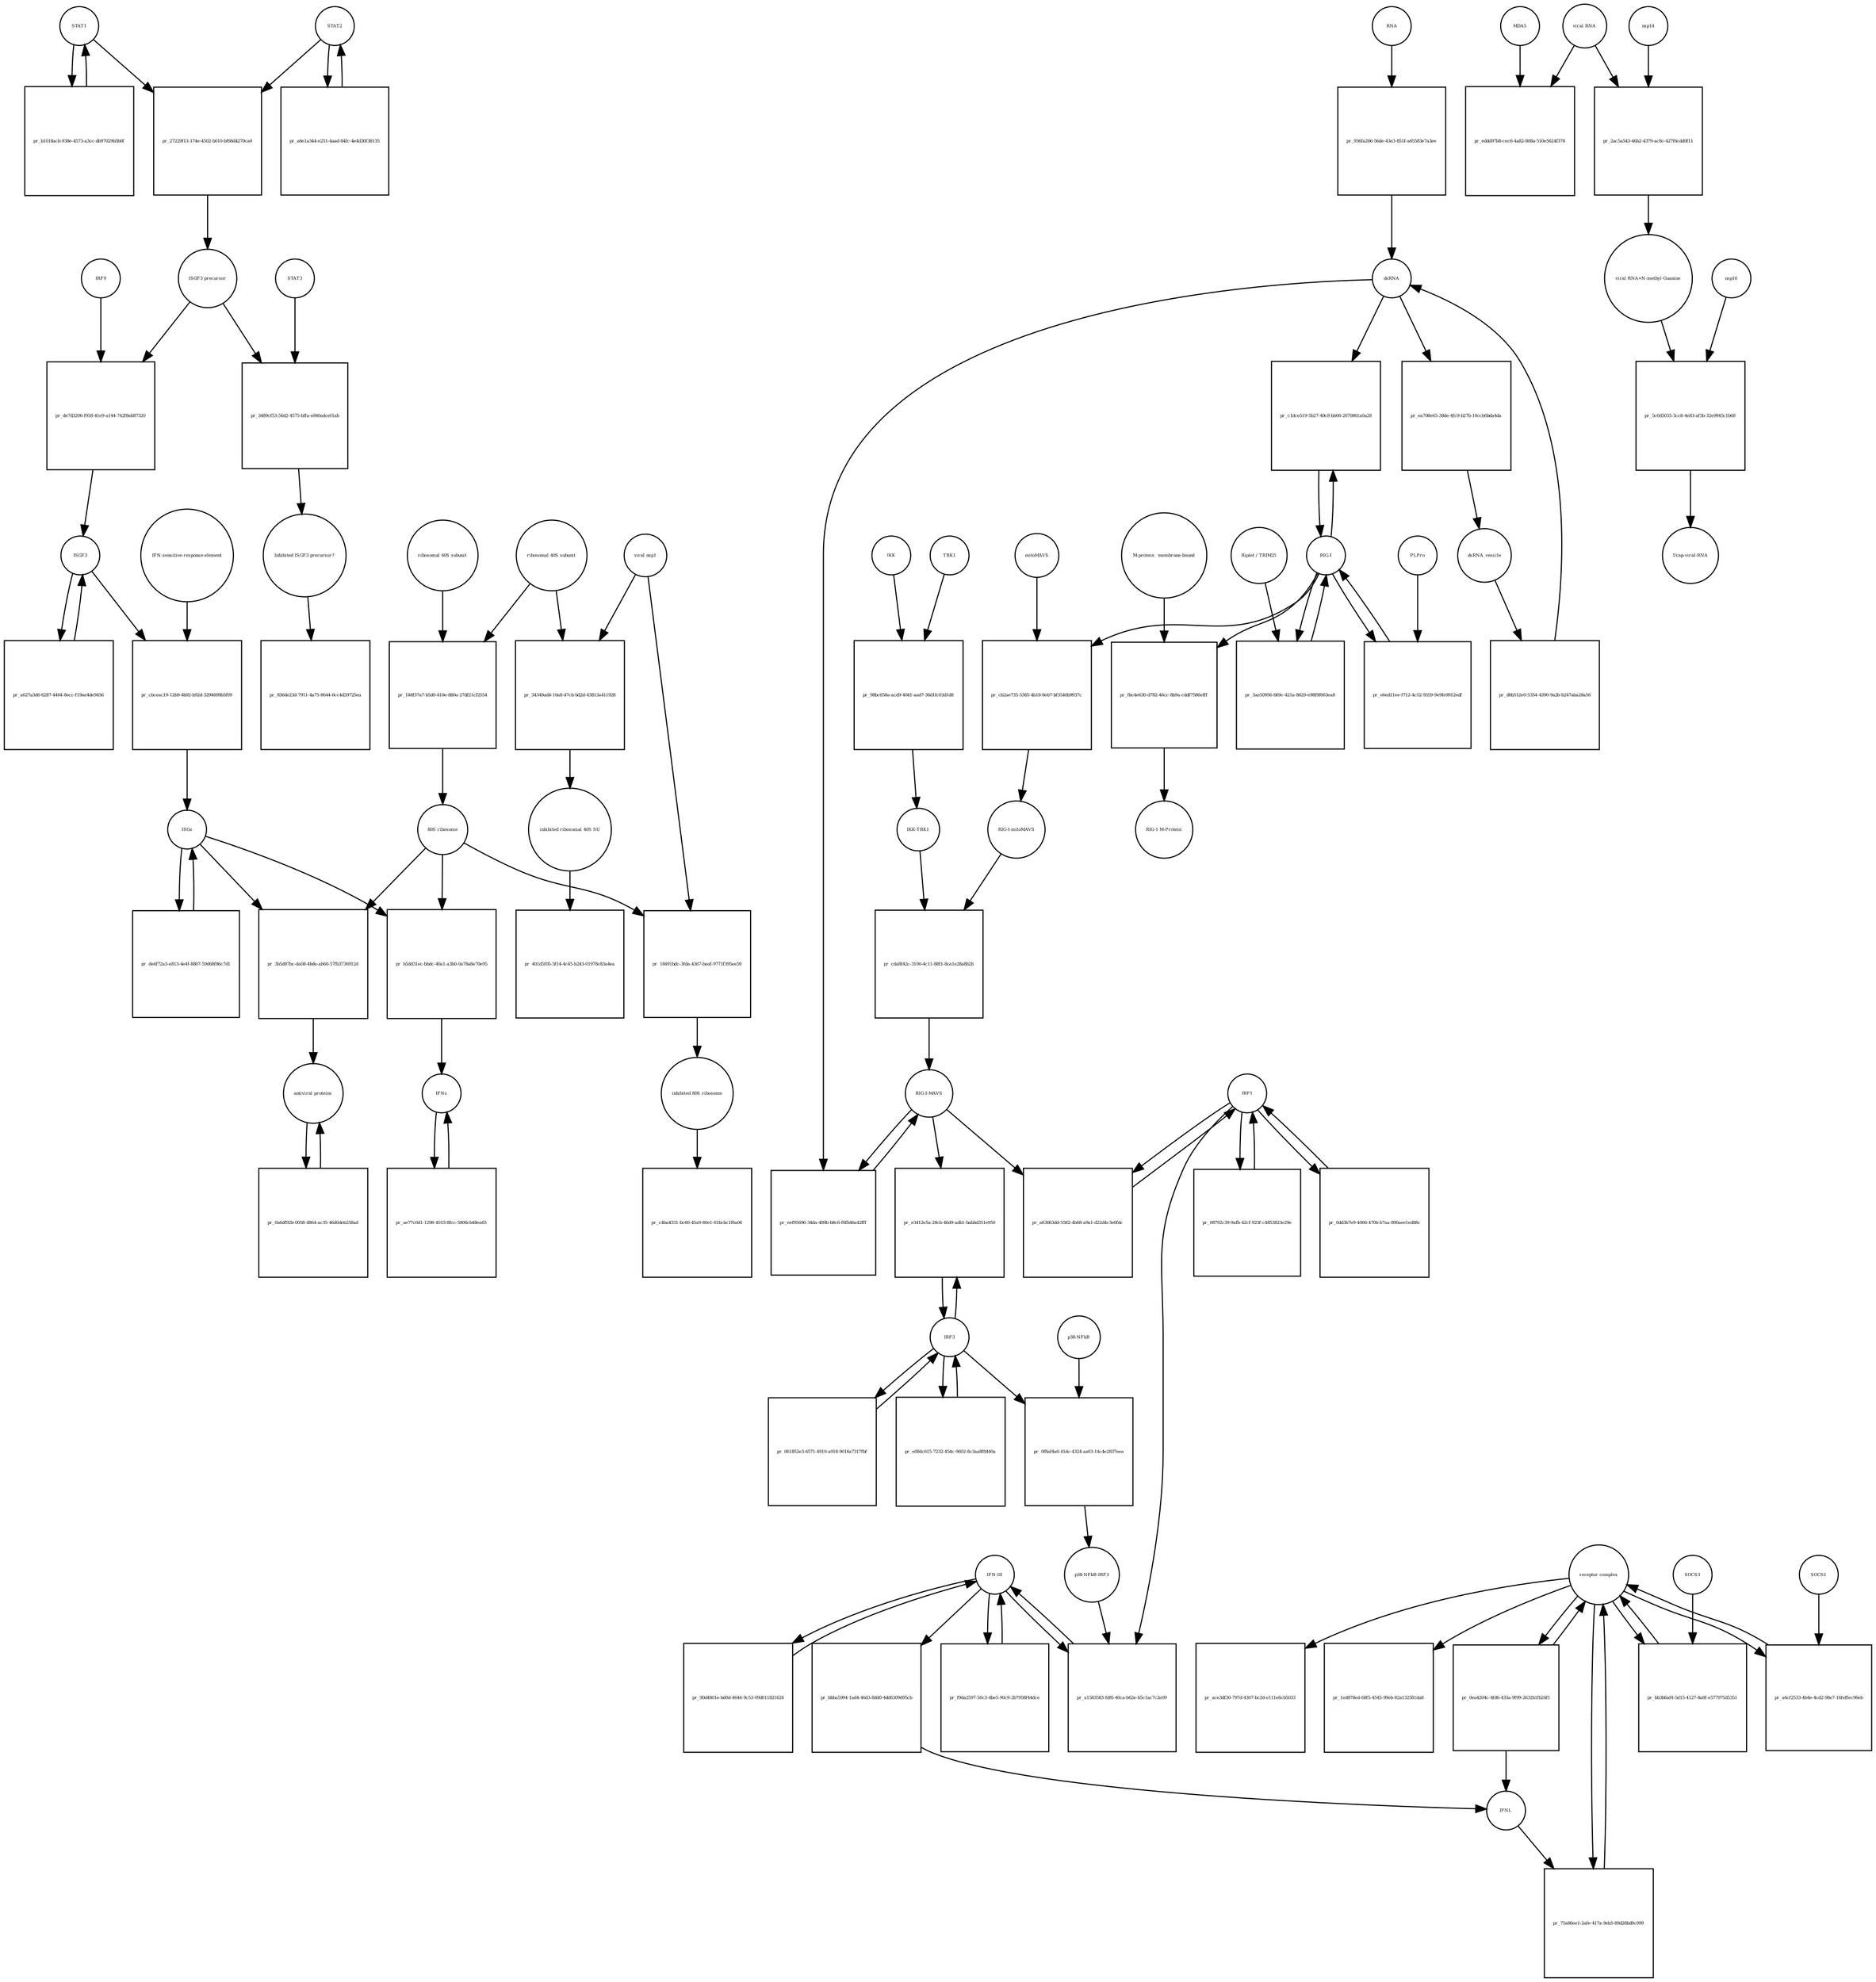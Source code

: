 strict digraph  {
STAT1 [annotation="", bipartite=0, cls=macromolecule, fontsize=4, label=STAT1, shape=circle];
"pr_27229f13-174e-4502-b010-bf68d4270ca0" [annotation="", bipartite=1, cls=process, fontsize=4, label="pr_27229f13-174e-4502-b010-bf68d4270ca0", shape=square];
STAT2 [annotation="", bipartite=0, cls=macromolecule, fontsize=4, label=STAT2, shape=circle];
"ISGF3 precursor" [annotation="", bipartite=0, cls=complex, fontsize=4, label="ISGF3 precursor", shape=circle];
"pr_de7d3206-f958-41e9-a144-742f8eb87320" [annotation="", bipartite=1, cls=process, fontsize=4, label="pr_de7d3206-f958-41e9-a144-742f8eb87320", shape=square];
IRF9 [annotation="", bipartite=0, cls=macromolecule, fontsize=4, label=IRF9, shape=circle];
ISGF3 [annotation="", bipartite=0, cls=complex, fontsize=4, label=ISGF3, shape=circle];
"pr_b1018acb-938e-4573-a3cc-db97029b5b0f" [annotation="", bipartite=1, cls=process, fontsize=4, label="pr_b1018acb-938e-4573-a3cc-db97029b5b0f", shape=square];
"pr_a6e1a344-e251-4aad-84fc-4e4d30f38135" [annotation="", bipartite=1, cls=process, fontsize=4, label="pr_a6e1a344-e251-4aad-84fc-4e4d30f38135", shape=square];
"receptor complex" [annotation="", bipartite=0, cls=complex, fontsize=4, label="receptor complex", shape=circle];
"pr_75a86ee1-2afe-417a-9eb5-89d26bd9c099" [annotation="", bipartite=1, cls=process, fontsize=4, label="pr_75a86ee1-2afe-417a-9eb5-89d26bd9c099", shape=square];
IFNL [annotation="", bipartite=0, cls=macromolecule, fontsize=4, label=IFNL, shape=circle];
"IFN-sensitive-response-element" [annotation="", bipartite=0, cls="nucleic acid feature", fontsize=4, label="IFN-sensitive-response-element", shape=circle];
"pr_cbceac19-12b9-4b92-b92d-3294609b5f09" [annotation="", bipartite=1, cls=process, fontsize=4, label="pr_cbceac19-12b9-4b92-b92d-3294609b5f09", shape=square];
ISGs [annotation="", bipartite=0, cls="nucleic acid feature", fontsize=4, label=ISGs, shape=circle];
"pr_b5dd31ec-bbdc-40a1-a3b0-0a78a8e70e95" [annotation="", bipartite=1, cls=process, fontsize=4, label="pr_b5dd31ec-bbdc-40a1-a3b0-0a78a8e70e95", shape=square];
IFNs [annotation="", bipartite=0, cls=macromolecule, fontsize=4, label=IFNs, shape=circle];
"80S ribosome" [annotation="", bipartite=0, cls=complex, fontsize=4, label="80S ribosome", shape=circle];
"pr_3b5d87bc-da08-4bde-ab60-57fb3736912d" [annotation="", bipartite=1, cls=process, fontsize=4, label="pr_3b5d87bc-da08-4bde-ab60-57fb3736912d", shape=square];
"antiviral proteins" [annotation="", bipartite=0, cls=macromolecule, fontsize=4, label="antiviral proteins", shape=circle];
"pr_a627a3d6-6287-4464-8ecc-f19ae4de9456" [annotation="", bipartite=1, cls=process, fontsize=4, label="pr_a627a3d6-6287-4464-8ecc-f19ae4de9456", shape=square];
"pr_de4f72a3-e813-4e4f-8807-59d68f86c7d1" [annotation="", bipartite=1, cls=process, fontsize=4, label="pr_de4f72a3-e813-4e4f-8807-59d68f86c7d1", shape=square];
"pr_0a6df92b-0058-4864-ac35-46d0deb258ad" [annotation="", bipartite=1, cls=process, fontsize=4, label="pr_0a6df92b-0058-4864-ac35-46d0deb258ad", shape=square];
"viral RNA" [annotation="", bipartite=0, cls="nucleic acid feature", fontsize=4, label="viral RNA", shape=circle];
"pr_eddd97b8-cec6-4a82-808a-510e5624f378" [annotation="", bipartite=1, cls=process, fontsize=4, label="pr_eddd97b8-cec6-4a82-808a-510e5624f378", shape=square];
MDA5 [annotation="", bipartite=0, cls=macromolecule, fontsize=4, label=MDA5, shape=circle];
"pr_2ac5a543-46b2-4379-ac8c-427f6cdd0f11" [annotation="", bipartite=1, cls=process, fontsize=4, label="pr_2ac5a543-46b2-4379-ac8c-427f6cdd0f11", shape=square];
"viral RNA+N-methyl-Guanine" [annotation="", bipartite=0, cls="nucleic acid feature", fontsize=4, label="viral RNA+N-methyl-Guanine", shape=circle];
nsp14 [annotation="", bipartite=0, cls=macromolecule, fontsize=4, label=nsp14, shape=circle];
"pr_5c0d5035-3cc8-4e83-af3b-32e9945c1b68" [annotation="", bipartite=1, cls=process, fontsize=4, label="pr_5c0d5035-3cc8-4e83-af3b-32e9945c1b68", shape=square];
"5'cap-viral-RNA" [annotation="", bipartite=0, cls="nucleic acid feature", fontsize=4, label="5'cap-viral-RNA", shape=circle];
nsp16 [annotation="", bipartite=0, cls=macromolecule, fontsize=4, label=nsp16, shape=circle];
IKK [annotation="", bipartite=0, cls=macromolecule, fontsize=4, label=IKK, shape=circle];
"pr_98bc658a-acd9-4041-aad7-36d1fc03d1d8" [annotation="", bipartite=1, cls=process, fontsize=4, label="pr_98bc658a-acd9-4041-aad7-36d1fc03d1d8", shape=square];
TBK1 [annotation="", bipartite=0, cls=macromolecule, fontsize=4, label=TBK1, shape=circle];
"IKK-TBK1" [annotation="", bipartite=0, cls=complex, fontsize=4, label="IKK-TBK1", shape=circle];
IRF3 [annotation="", bipartite=0, cls=macromolecule, fontsize=4, label=IRF3, shape=circle];
"pr_e3412e5a-28cb-46d9-adb1-babbd351e950" [annotation="", bipartite=1, cls=process, fontsize=4, label="pr_e3412e5a-28cb-46d9-adb1-babbd351e950", shape=square];
"RIG-I-MAVS" [annotation="", bipartite=0, cls=complex, fontsize=4, label="RIG-I-MAVS", shape=circle];
"pr_eef95696-34da-489b-b8c6-f6fb46a42fff" [annotation="", bipartite=1, cls=process, fontsize=4, label="pr_eef95696-34da-489b-b8c6-f6fb46a42fff", shape=square];
dsRNA [annotation="", bipartite=0, cls="nucleic acid feature", fontsize=4, label=dsRNA, shape=circle];
IRF1 [annotation="", bipartite=0, cls=macromolecule, fontsize=4, label=IRF1, shape=circle];
"pr_a63663dd-5582-4b68-a9a1-d22d4c3e0fdc" [annotation="", bipartite=1, cls=process, fontsize=4, label="pr_a63663dd-5582-4b68-a9a1-d22d4c3e0fdc", shape=square];
"IFN-III" [annotation="", bipartite=0, cls=macromolecule, fontsize=4, label="IFN-III", shape=circle];
"pr_f9da2597-50c3-4be5-90c9-2b7958f44dce" [annotation="", bipartite=1, cls=process, fontsize=4, label="pr_f9da2597-50c3-4be5-90c9-2b7958f44dce", shape=square];
"pr_90d4801e-bd0d-4644-9c53-09d011821624" [annotation="", bipartite=1, cls=process, fontsize=4, label="pr_90d4801e-bd0d-4644-9c53-09d011821624", shape=square];
"pr_a1583583-fdf6-40ca-b62e-b5c1ac7c2e09" [annotation="", bipartite=1, cls=process, fontsize=4, label="pr_a1583583-fdf6-40ca-b62e-b5c1ac7c2e09", shape=square];
"p38-NFkB-IRF3" [annotation="", bipartite=0, cls=complex, fontsize=4, label="p38-NFkB-IRF3", shape=circle];
"pr_bbba5994-1ad4-46d3-8dd0-4dd6309d95cb" [annotation="", bipartite=1, cls=process, fontsize=4, label="pr_bbba5994-1ad4-46d3-8dd0-4dd6309d95cb", shape=square];
"RIG-I" [annotation="", bipartite=0, cls=macromolecule, fontsize=4, label="RIG-I", shape=circle];
"pr_c1dce519-5b27-40c8-bb06-2670861a0a28" [annotation="", bipartite=1, cls=process, fontsize=4, label="pr_c1dce519-5b27-40c8-bb06-2670861a0a28", shape=square];
"RIG-I-mitoMAVS" [annotation="", bipartite=0, cls=complex, fontsize=4, label="RIG-I-mitoMAVS", shape=circle];
"pr_cda8f42c-3100-4c11-88f1-8ca1e28a8b2b" [annotation="", bipartite=1, cls=process, fontsize=4, label="pr_cda8f42c-3100-4c11-88f1-8ca1e28a8b2b", shape=square];
"p38-NFkB" [annotation="", bipartite=0, cls=complex, fontsize=4, label="p38-NFkB", shape=circle];
"pr_0f8af4a6-41dc-4324-aa03-14c4e2837eea" [annotation="", bipartite=1, cls=process, fontsize=4, label="pr_0f8af4a6-41dc-4324-aa03-14c4e2837eea", shape=square];
"pr_ea708e65-38de-4fc9-b27b-10ccb6bda4da" [annotation="", bipartite=1, cls=process, fontsize=4, label="pr_ea708e65-38de-4fc9-b27b-10ccb6bda4da", shape=square];
dsRNA_vesicle [annotation="", bipartite=0, cls="nucleic acid feature", fontsize=4, label=dsRNA_vesicle, shape=circle];
"pr_d0b512e0-5354-4390-9a2b-b247aba28a56" [annotation="", bipartite=1, cls=process, fontsize=4, label="pr_d0b512e0-5354-4390-9a2b-b247aba28a56", shape=square];
"pr_061852e3-6571-4910-a918-9016a7317fbf" [annotation="", bipartite=1, cls=process, fontsize=4, label="pr_061852e3-6571-4910-a918-9016a7317fbf", shape=square];
"pr_e084c615-7232-454c-9602-8c3aa8f8440a" [annotation="", bipartite=1, cls=process, fontsize=4, label="pr_e084c615-7232-454c-9602-8c3aa8f8440a", shape=square];
"pr_08792c39-9afb-42cf-923f-c4853823e29e" [annotation="", bipartite=1, cls=process, fontsize=4, label="pr_08792c39-9afb-42cf-923f-c4853823e29e", shape=square];
"pr_0dd3b7e9-4066-470b-b7aa-890aee1ed88c" [annotation="", bipartite=1, cls=process, fontsize=4, label="pr_0dd3b7e9-4066-470b-b7aa-890aee1ed88c", shape=square];
RNA [annotation="", bipartite=0, cls="nucleic acid feature", fontsize=4, label=RNA, shape=circle];
"pr_936fa266-56de-43e3-851f-a65583e7a3ee" [annotation="", bipartite=1, cls=process, fontsize=4, label="pr_936fa266-56de-43e3-851f-a65583e7a3ee", shape=square];
"ribosomal 60S subunit" [annotation="", bipartite=0, cls=complex, fontsize=4, label="ribosomal 60S subunit", shape=circle];
"pr_148f37a7-b5d0-410e-880a-27df21cf2554" [annotation="", bipartite=1, cls=process, fontsize=4, label="pr_148f37a7-b5d0-410e-880a-27df21cf2554", shape=square];
"ribosomal 40S subunit" [annotation="", bipartite=0, cls=complex, fontsize=4, label="ribosomal 40S subunit", shape=circle];
"pr_34349ad4-10a8-47cb-bd2d-43813a411928" [annotation="", bipartite=1, cls=process, fontsize=4, label="pr_34349ad4-10a8-47cb-bd2d-43813a411928", shape=square];
"viral nsp1" [annotation="", bipartite=0, cls=macromolecule, fontsize=4, label="viral nsp1", shape=circle];
"inhibited ribosomal 40S SU" [annotation="urn_miriam_doi_10.1101%2F2020.05.18.102467", bipartite=0, cls=complex, fontsize=4, label="inhibited ribosomal 40S SU", shape=circle];
"pr_18491bdc-3fda-4367-beaf-9771f395ee59" [annotation="", bipartite=1, cls=process, fontsize=4, label="pr_18491bdc-3fda-4367-beaf-9771f395ee59", shape=square];
"inhibited 80S ribosome" [annotation="", bipartite=0, cls=complex, fontsize=4, label="inhibited 80S ribosome", shape=circle];
"pr_3489cf53-56d2-4575-bffa-e840adcef1ab" [annotation="", bipartite=1, cls=process, fontsize=4, label="pr_3489cf53-56d2-4575-bffa-e840adcef1ab", shape=square];
STAT3 [annotation="", bipartite=0, cls=macromolecule, fontsize=4, label=STAT3, shape=circle];
"Inhibited ISGF3 precursor?" [annotation="", bipartite=0, cls=complex, fontsize=4, label="Inhibited ISGF3 precursor?", shape=circle];
"pr_ae77c0d1-1298-4103-8fcc-5806cb48ea65" [annotation="", bipartite=1, cls=process, fontsize=4, label="pr_ae77c0d1-1298-4103-8fcc-5806cb48ea65", shape=square];
"pr_bb3b6af4-5d15-4127-8a8f-e577975d5351" [annotation="", bipartite=1, cls=process, fontsize=4, label="pr_bb3b6af4-5d15-4127-8a8f-e577975d5351", shape=square];
SOCS3 [annotation="", bipartite=0, cls=macromolecule, fontsize=4, label=SOCS3, shape=circle];
"pr_a6cf2533-4b4e-4cd2-98e7-16feffec96eb" [annotation="", bipartite=1, cls=process, fontsize=4, label="pr_a6cf2533-4b4e-4cd2-98e7-16feffec96eb", shape=square];
SOCS1 [annotation="", bipartite=0, cls=macromolecule, fontsize=4, label=SOCS1, shape=circle];
"pr_836de23d-7911-4a75-8644-6cc4d39725ea" [annotation="", bipartite=1, cls=process, fontsize=4, label="pr_836de23d-7911-4a75-8644-6cc4d39725ea", shape=square];
"pr_ace3df30-797d-4307-bc2d-e111e6cb5033" [annotation="", bipartite=1, cls=process, fontsize=4, label="pr_ace3df30-797d-4307-bc2d-e111e6cb5033", shape=square];
"pr_1ed878ed-68f5-4545-99eb-82a132581da8" [annotation="", bipartite=1, cls=process, fontsize=4, label="pr_1ed878ed-68f5-4545-99eb-82a132581da8", shape=square];
"pr_c4ba4331-bc60-45a9-80e1-61bcbc1f6a06" [annotation="", bipartite=1, cls=process, fontsize=4, label="pr_c4ba4331-bc60-45a9-80e1-61bcbc1f6a06", shape=square];
"pr_401d5f05-5f14-4c45-b243-01978c83a4ea" [annotation="", bipartite=1, cls=process, fontsize=4, label="pr_401d5f05-5f14-4c45-b243-01978c83a4ea", shape=square];
"pr_0ea4204c-4fd6-433a-9f99-2632b1fb24f1" [annotation="", bipartite=1, cls=process, fontsize=4, label="pr_0ea4204c-4fd6-433a-9f99-2632b1fb24f1", shape=square];
"M-protein_ membrane-bound" [annotation="", bipartite=0, cls=macromolecule, fontsize=4, label="M-protein_ membrane-bound", shape=circle];
"pr_fbc4e630-d782-46cc-8b9a-cddf7586efff" [annotation="", bipartite=1, cls=process, fontsize=4, label="pr_fbc4e630-d782-46cc-8b9a-cddf7586efff", shape=square];
"RIG-1 M-Protein" [annotation="", bipartite=0, cls=complex, fontsize=4, label="RIG-1 M-Protein", shape=circle];
"pr_cb2ae735-5365-4b18-8eb7-bf3540b9937c" [annotation="", bipartite=1, cls=process, fontsize=4, label="pr_cb2ae735-5365-4b18-8eb7-bf3540b9937c", shape=square];
mitoMAVS [annotation="", bipartite=0, cls=macromolecule, fontsize=4, label=mitoMAVS, shape=circle];
"pr_3ae50956-669c-421a-8629-e98f9f063ea8" [annotation="", bipartite=1, cls=process, fontsize=4, label="pr_3ae50956-669c-421a-8629-e98f9f063ea8", shape=square];
"Riplet / TRIM25" [annotation="", bipartite=0, cls=macromolecule, fontsize=4, label="Riplet / TRIM25", shape=circle];
"pr_e6ed11ee-f712-4c52-9559-9e9fe9912edf" [annotation="", bipartite=1, cls=process, fontsize=4, label="pr_e6ed11ee-f712-4c52-9559-9e9fe9912edf", shape=square];
PLPro [annotation="", bipartite=0, cls=macromolecule, fontsize=4, label=PLPro, shape=circle];
STAT1 -> "pr_27229f13-174e-4502-b010-bf68d4270ca0"  [annotation="", interaction_type=consumption];
STAT1 -> "pr_b1018acb-938e-4573-a3cc-db97029b5b0f"  [annotation="", interaction_type=consumption];
"pr_27229f13-174e-4502-b010-bf68d4270ca0" -> "ISGF3 precursor"  [annotation="", interaction_type=production];
STAT2 -> "pr_27229f13-174e-4502-b010-bf68d4270ca0"  [annotation="", interaction_type=consumption];
STAT2 -> "pr_a6e1a344-e251-4aad-84fc-4e4d30f38135"  [annotation="", interaction_type=consumption];
"ISGF3 precursor" -> "pr_de7d3206-f958-41e9-a144-742f8eb87320"  [annotation="", interaction_type=consumption];
"ISGF3 precursor" -> "pr_3489cf53-56d2-4575-bffa-e840adcef1ab"  [annotation="", interaction_type=consumption];
"pr_de7d3206-f958-41e9-a144-742f8eb87320" -> ISGF3  [annotation="", interaction_type=production];
IRF9 -> "pr_de7d3206-f958-41e9-a144-742f8eb87320"  [annotation="", interaction_type=consumption];
ISGF3 -> "pr_cbceac19-12b9-4b92-b92d-3294609b5f09"  [annotation="", interaction_type="necessary stimulation"];
ISGF3 -> "pr_a627a3d6-6287-4464-8ecc-f19ae4de9456"  [annotation="", interaction_type=consumption];
"pr_b1018acb-938e-4573-a3cc-db97029b5b0f" -> STAT1  [annotation="", interaction_type=production];
"pr_a6e1a344-e251-4aad-84fc-4e4d30f38135" -> STAT2  [annotation="", interaction_type=production];
"receptor complex" -> "pr_75a86ee1-2afe-417a-9eb5-89d26bd9c099"  [annotation="", interaction_type=consumption];
"receptor complex" -> "pr_bb3b6af4-5d15-4127-8a8f-e577975d5351"  [annotation="", interaction_type=consumption];
"receptor complex" -> "pr_a6cf2533-4b4e-4cd2-98e7-16feffec96eb"  [annotation="", interaction_type=consumption];
"receptor complex" -> "pr_ace3df30-797d-4307-bc2d-e111e6cb5033"  [annotation="", interaction_type=consumption];
"receptor complex" -> "pr_1ed878ed-68f5-4545-99eb-82a132581da8"  [annotation="", interaction_type=consumption];
"receptor complex" -> "pr_0ea4204c-4fd6-433a-9f99-2632b1fb24f1"  [annotation="", interaction_type=consumption];
"pr_75a86ee1-2afe-417a-9eb5-89d26bd9c099" -> "receptor complex"  [annotation="", interaction_type=production];
IFNL -> "pr_75a86ee1-2afe-417a-9eb5-89d26bd9c099"  [annotation="", interaction_type=stimulation];
"IFN-sensitive-response-element" -> "pr_cbceac19-12b9-4b92-b92d-3294609b5f09"  [annotation="", interaction_type=consumption];
"pr_cbceac19-12b9-4b92-b92d-3294609b5f09" -> ISGs  [annotation="", interaction_type=production];
ISGs -> "pr_b5dd31ec-bbdc-40a1-a3b0-0a78a8e70e95"  [annotation="", interaction_type=consumption];
ISGs -> "pr_3b5d87bc-da08-4bde-ab60-57fb3736912d"  [annotation="", interaction_type=consumption];
ISGs -> "pr_de4f72a3-e813-4e4f-8807-59d68f86c7d1"  [annotation="", interaction_type=consumption];
"pr_b5dd31ec-bbdc-40a1-a3b0-0a78a8e70e95" -> IFNs  [annotation="", interaction_type=production];
IFNs -> "pr_ae77c0d1-1298-4103-8fcc-5806cb48ea65"  [annotation="", interaction_type=consumption];
"80S ribosome" -> "pr_b5dd31ec-bbdc-40a1-a3b0-0a78a8e70e95"  [annotation="", interaction_type=catalysis];
"80S ribosome" -> "pr_3b5d87bc-da08-4bde-ab60-57fb3736912d"  [annotation="", interaction_type=catalysis];
"80S ribosome" -> "pr_18491bdc-3fda-4367-beaf-9771f395ee59"  [annotation="", interaction_type=consumption];
"pr_3b5d87bc-da08-4bde-ab60-57fb3736912d" -> "antiviral proteins"  [annotation="", interaction_type=production];
"antiviral proteins" -> "pr_0a6df92b-0058-4864-ac35-46d0deb258ad"  [annotation="", interaction_type=consumption];
"pr_a627a3d6-6287-4464-8ecc-f19ae4de9456" -> ISGF3  [annotation="", interaction_type=production];
"pr_de4f72a3-e813-4e4f-8807-59d68f86c7d1" -> ISGs  [annotation="", interaction_type=production];
"pr_0a6df92b-0058-4864-ac35-46d0deb258ad" -> "antiviral proteins"  [annotation="", interaction_type=production];
"viral RNA" -> "pr_eddd97b8-cec6-4a82-808a-510e5624f378"  [annotation="", interaction_type=consumption];
"viral RNA" -> "pr_2ac5a543-46b2-4379-ac8c-427f6cdd0f11"  [annotation="", interaction_type=consumption];
MDA5 -> "pr_eddd97b8-cec6-4a82-808a-510e5624f378"  [annotation="urn_miriam_doi_10.1016%2Fj.chom.2020.05.008", interaction_type=catalysis];
"pr_2ac5a543-46b2-4379-ac8c-427f6cdd0f11" -> "viral RNA+N-methyl-Guanine"  [annotation="", interaction_type=production];
"viral RNA+N-methyl-Guanine" -> "pr_5c0d5035-3cc8-4e83-af3b-32e9945c1b68"  [annotation="", interaction_type=consumption];
nsp14 -> "pr_2ac5a543-46b2-4379-ac8c-427f6cdd0f11"  [annotation="", interaction_type=catalysis];
"pr_5c0d5035-3cc8-4e83-af3b-32e9945c1b68" -> "5'cap-viral-RNA"  [annotation="", interaction_type=production];
nsp16 -> "pr_5c0d5035-3cc8-4e83-af3b-32e9945c1b68"  [annotation="urn_miriam_doi_10.1016%2Fj.chom.2020.05.008", interaction_type=catalysis];
IKK -> "pr_98bc658a-acd9-4041-aad7-36d1fc03d1d8"  [annotation="", interaction_type=consumption];
"pr_98bc658a-acd9-4041-aad7-36d1fc03d1d8" -> "IKK-TBK1"  [annotation="", interaction_type=production];
TBK1 -> "pr_98bc658a-acd9-4041-aad7-36d1fc03d1d8"  [annotation="", interaction_type=consumption];
"IKK-TBK1" -> "pr_cda8f42c-3100-4c11-88f1-8ca1e28a8b2b"  [annotation="", interaction_type=consumption];
IRF3 -> "pr_e3412e5a-28cb-46d9-adb1-babbd351e950"  [annotation="", interaction_type=consumption];
IRF3 -> "pr_0f8af4a6-41dc-4324-aa03-14c4e2837eea"  [annotation="", interaction_type=consumption];
IRF3 -> "pr_061852e3-6571-4910-a918-9016a7317fbf"  [annotation="", interaction_type=consumption];
IRF3 -> "pr_e084c615-7232-454c-9602-8c3aa8f8440a"  [annotation="", interaction_type=consumption];
"pr_e3412e5a-28cb-46d9-adb1-babbd351e950" -> IRF3  [annotation="", interaction_type=production];
"RIG-I-MAVS" -> "pr_e3412e5a-28cb-46d9-adb1-babbd351e950"  [annotation="", interaction_type=stimulation];
"RIG-I-MAVS" -> "pr_eef95696-34da-489b-b8c6-f6fb46a42fff"  [annotation="", interaction_type=consumption];
"RIG-I-MAVS" -> "pr_a63663dd-5582-4b68-a9a1-d22d4c3e0fdc"  [annotation="", interaction_type=catalysis];
"pr_eef95696-34da-489b-b8c6-f6fb46a42fff" -> "RIG-I-MAVS"  [annotation="", interaction_type=production];
dsRNA -> "pr_eef95696-34da-489b-b8c6-f6fb46a42fff"  [annotation="", interaction_type="necessary stimulation"];
dsRNA -> "pr_c1dce519-5b27-40c8-bb06-2670861a0a28"  [annotation="", interaction_type="necessary stimulation"];
dsRNA -> "pr_ea708e65-38de-4fc9-b27b-10ccb6bda4da"  [annotation="", interaction_type=consumption];
IRF1 -> "pr_a63663dd-5582-4b68-a9a1-d22d4c3e0fdc"  [annotation="", interaction_type=consumption];
IRF1 -> "pr_a1583583-fdf6-40ca-b62e-b5c1ac7c2e09"  [annotation="", interaction_type=stimulation];
IRF1 -> "pr_08792c39-9afb-42cf-923f-c4853823e29e"  [annotation="", interaction_type=consumption];
IRF1 -> "pr_0dd3b7e9-4066-470b-b7aa-890aee1ed88c"  [annotation="", interaction_type=consumption];
"pr_a63663dd-5582-4b68-a9a1-d22d4c3e0fdc" -> IRF1  [annotation="", interaction_type=production];
"IFN-III" -> "pr_f9da2597-50c3-4be5-90c9-2b7958f44dce"  [annotation="", interaction_type=consumption];
"IFN-III" -> "pr_90d4801e-bd0d-4644-9c53-09d011821624"  [annotation="", interaction_type=consumption];
"IFN-III" -> "pr_a1583583-fdf6-40ca-b62e-b5c1ac7c2e09"  [annotation="", interaction_type=consumption];
"IFN-III" -> "pr_bbba5994-1ad4-46d3-8dd0-4dd6309d95cb"  [annotation="", interaction_type=consumption];
"pr_f9da2597-50c3-4be5-90c9-2b7958f44dce" -> "IFN-III"  [annotation="", interaction_type=production];
"pr_90d4801e-bd0d-4644-9c53-09d011821624" -> "IFN-III"  [annotation="", interaction_type=production];
"pr_a1583583-fdf6-40ca-b62e-b5c1ac7c2e09" -> "IFN-III"  [annotation="", interaction_type=production];
"p38-NFkB-IRF3" -> "pr_a1583583-fdf6-40ca-b62e-b5c1ac7c2e09"  [annotation="", interaction_type=stimulation];
"pr_bbba5994-1ad4-46d3-8dd0-4dd6309d95cb" -> IFNL  [annotation="", interaction_type=production];
"RIG-I" -> "pr_c1dce519-5b27-40c8-bb06-2670861a0a28"  [annotation="", interaction_type=consumption];
"RIG-I" -> "pr_fbc4e630-d782-46cc-8b9a-cddf7586efff"  [annotation="", interaction_type=consumption];
"RIG-I" -> "pr_cb2ae735-5365-4b18-8eb7-bf3540b9937c"  [annotation="", interaction_type=consumption];
"RIG-I" -> "pr_3ae50956-669c-421a-8629-e98f9f063ea8"  [annotation="", interaction_type=consumption];
"RIG-I" -> "pr_e6ed11ee-f712-4c52-9559-9e9fe9912edf"  [annotation="", interaction_type=consumption];
"pr_c1dce519-5b27-40c8-bb06-2670861a0a28" -> "RIG-I"  [annotation="", interaction_type=production];
"RIG-I-mitoMAVS" -> "pr_cda8f42c-3100-4c11-88f1-8ca1e28a8b2b"  [annotation="", interaction_type=consumption];
"pr_cda8f42c-3100-4c11-88f1-8ca1e28a8b2b" -> "RIG-I-MAVS"  [annotation="", interaction_type=production];
"p38-NFkB" -> "pr_0f8af4a6-41dc-4324-aa03-14c4e2837eea"  [annotation="", interaction_type=consumption];
"pr_0f8af4a6-41dc-4324-aa03-14c4e2837eea" -> "p38-NFkB-IRF3"  [annotation="", interaction_type=production];
"pr_ea708e65-38de-4fc9-b27b-10ccb6bda4da" -> dsRNA_vesicle  [annotation="", interaction_type=production];
dsRNA_vesicle -> "pr_d0b512e0-5354-4390-9a2b-b247aba28a56"  [annotation="", interaction_type=consumption];
"pr_d0b512e0-5354-4390-9a2b-b247aba28a56" -> dsRNA  [annotation="", interaction_type=production];
"pr_061852e3-6571-4910-a918-9016a7317fbf" -> IRF3  [annotation="", interaction_type=production];
"pr_e084c615-7232-454c-9602-8c3aa8f8440a" -> IRF3  [annotation="", interaction_type=production];
"pr_08792c39-9afb-42cf-923f-c4853823e29e" -> IRF1  [annotation="", interaction_type=production];
"pr_0dd3b7e9-4066-470b-b7aa-890aee1ed88c" -> IRF1  [annotation="", interaction_type=production];
RNA -> "pr_936fa266-56de-43e3-851f-a65583e7a3ee"  [annotation="", interaction_type=consumption];
"pr_936fa266-56de-43e3-851f-a65583e7a3ee" -> dsRNA  [annotation="", interaction_type=production];
"ribosomal 60S subunit" -> "pr_148f37a7-b5d0-410e-880a-27df21cf2554"  [annotation="", interaction_type=consumption];
"pr_148f37a7-b5d0-410e-880a-27df21cf2554" -> "80S ribosome"  [annotation="", interaction_type=production];
"ribosomal 40S subunit" -> "pr_148f37a7-b5d0-410e-880a-27df21cf2554"  [annotation="", interaction_type=consumption];
"ribosomal 40S subunit" -> "pr_34349ad4-10a8-47cb-bd2d-43813a411928"  [annotation="", interaction_type=consumption];
"pr_34349ad4-10a8-47cb-bd2d-43813a411928" -> "inhibited ribosomal 40S SU"  [annotation="", interaction_type=production];
"viral nsp1" -> "pr_34349ad4-10a8-47cb-bd2d-43813a411928"  [annotation="", interaction_type=consumption];
"viral nsp1" -> "pr_18491bdc-3fda-4367-beaf-9771f395ee59"  [annotation="", interaction_type=consumption];
"inhibited ribosomal 40S SU" -> "pr_401d5f05-5f14-4c45-b243-01978c83a4ea"  [annotation="", interaction_type=consumption];
"pr_18491bdc-3fda-4367-beaf-9771f395ee59" -> "inhibited 80S ribosome"  [annotation="", interaction_type=production];
"inhibited 80S ribosome" -> "pr_c4ba4331-bc60-45a9-80e1-61bcbc1f6a06"  [annotation="", interaction_type=consumption];
"pr_3489cf53-56d2-4575-bffa-e840adcef1ab" -> "Inhibited ISGF3 precursor?"  [annotation="", interaction_type=production];
STAT3 -> "pr_3489cf53-56d2-4575-bffa-e840adcef1ab"  [annotation="", interaction_type=consumption];
"Inhibited ISGF3 precursor?" -> "pr_836de23d-7911-4a75-8644-6cc4d39725ea"  [annotation="", interaction_type=consumption];
"pr_ae77c0d1-1298-4103-8fcc-5806cb48ea65" -> IFNs  [annotation="", interaction_type=production];
"pr_bb3b6af4-5d15-4127-8a8f-e577975d5351" -> "receptor complex"  [annotation="", interaction_type=production];
SOCS3 -> "pr_bb3b6af4-5d15-4127-8a8f-e577975d5351"  [annotation="", interaction_type=consumption];
"pr_a6cf2533-4b4e-4cd2-98e7-16feffec96eb" -> "receptor complex"  [annotation="", interaction_type=production];
SOCS1 -> "pr_a6cf2533-4b4e-4cd2-98e7-16feffec96eb"  [annotation="", interaction_type=consumption];
"pr_0ea4204c-4fd6-433a-9f99-2632b1fb24f1" -> IFNL  [annotation="", interaction_type=production];
"pr_0ea4204c-4fd6-433a-9f99-2632b1fb24f1" -> "receptor complex"  [annotation="", interaction_type=production];
"M-protein_ membrane-bound" -> "pr_fbc4e630-d782-46cc-8b9a-cddf7586efff"  [annotation="", interaction_type=consumption];
"pr_fbc4e630-d782-46cc-8b9a-cddf7586efff" -> "RIG-1 M-Protein"  [annotation="", interaction_type=production];
"pr_cb2ae735-5365-4b18-8eb7-bf3540b9937c" -> "RIG-I-mitoMAVS"  [annotation="", interaction_type=production];
mitoMAVS -> "pr_cb2ae735-5365-4b18-8eb7-bf3540b9937c"  [annotation="", interaction_type=consumption];
"pr_3ae50956-669c-421a-8629-e98f9f063ea8" -> "RIG-I"  [annotation="", interaction_type=production];
"Riplet / TRIM25" -> "pr_3ae50956-669c-421a-8629-e98f9f063ea8"  [annotation="", interaction_type=catalysis];
"pr_e6ed11ee-f712-4c52-9559-9e9fe9912edf" -> "RIG-I"  [annotation="", interaction_type=production];
PLPro -> "pr_e6ed11ee-f712-4c52-9559-9e9fe9912edf"  [annotation="", interaction_type=catalysis];
}
